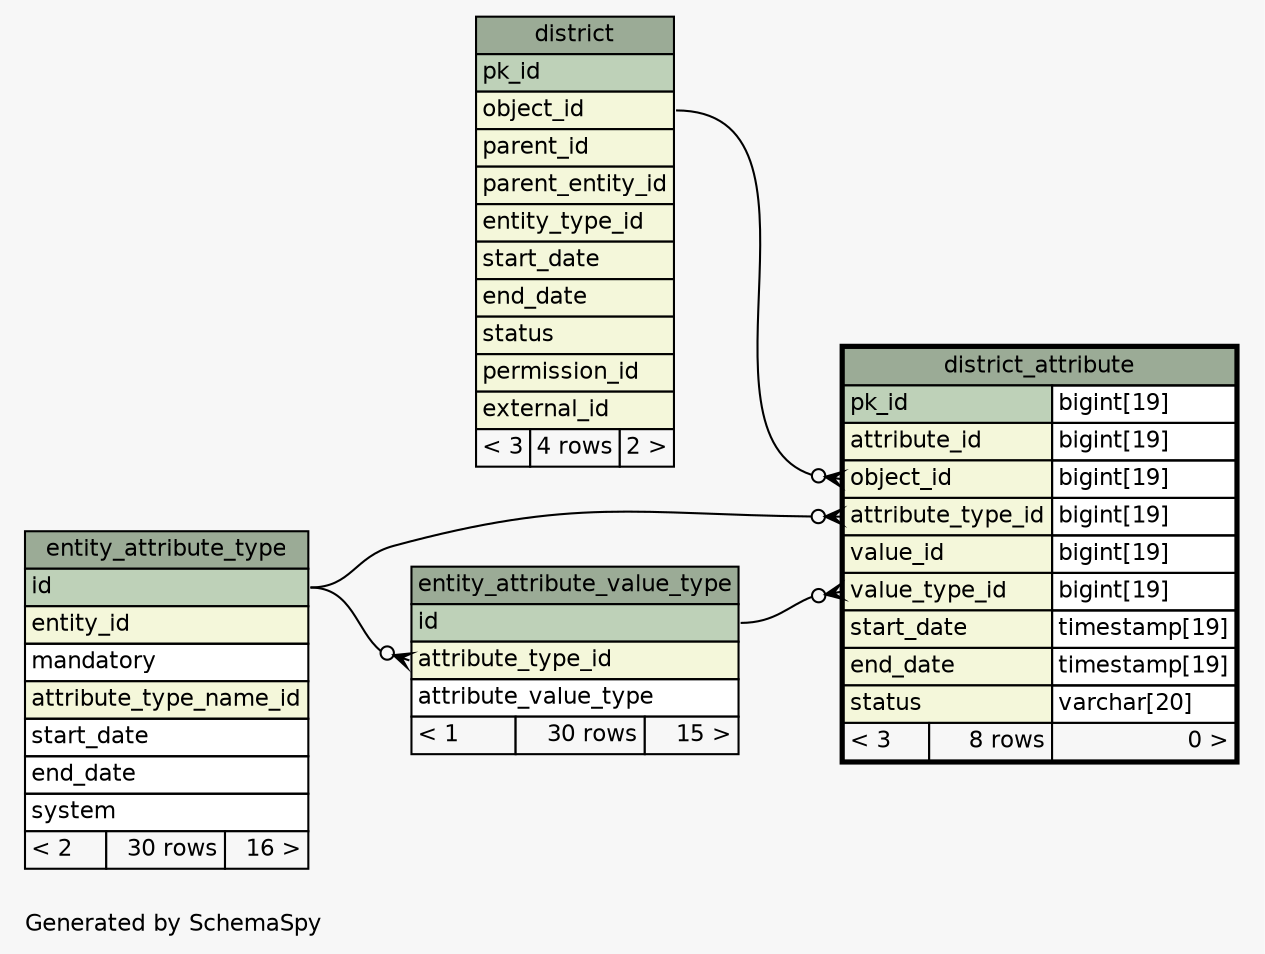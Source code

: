 // dot 2.28.0 on Windows 7 6.1
// SchemaSpy rev 590
digraph "oneDegreeRelationshipsDiagram" {
  graph [
    rankdir="RL"
    bgcolor="#f7f7f7"
    label="\nGenerated by SchemaSpy"
    labeljust="l"
    nodesep="0.18"
    ranksep="0.46"
    fontname="Helvetica"
    fontsize="11"
  ];
  node [
    fontname="Helvetica"
    fontsize="11"
    shape="plaintext"
  ];
  edge [
    arrowsize="0.8"
  ];
  "district_attribute":"attribute_type_id":w -> "entity_attribute_type":"id":e [arrowhead=none dir=back arrowtail=crowodot];
  "district_attribute":"object_id":w -> "district":"object_id":e [arrowhead=none dir=back arrowtail=crowodot];
  "district_attribute":"value_type_id":w -> "entity_attribute_value_type":"id":e [arrowhead=none dir=back arrowtail=crowodot];
  "entity_attribute_value_type":"attribute_type_id":w -> "entity_attribute_type":"id":e [arrowhead=none dir=back arrowtail=crowodot];
  "district" [
    label=<
    <TABLE BORDER="0" CELLBORDER="1" CELLSPACING="0" BGCOLOR="#ffffff">
      <TR><TD COLSPAN="3" BGCOLOR="#9bab96" ALIGN="CENTER">district</TD></TR>
      <TR><TD PORT="pk_id" COLSPAN="3" BGCOLOR="#bed1b8" ALIGN="LEFT">pk_id</TD></TR>
      <TR><TD PORT="object_id" COLSPAN="3" BGCOLOR="#f4f7da" ALIGN="LEFT">object_id</TD></TR>
      <TR><TD PORT="parent_id" COLSPAN="3" BGCOLOR="#f4f7da" ALIGN="LEFT">parent_id</TD></TR>
      <TR><TD PORT="parent_entity_id" COLSPAN="3" BGCOLOR="#f4f7da" ALIGN="LEFT">parent_entity_id</TD></TR>
      <TR><TD PORT="entity_type_id" COLSPAN="3" BGCOLOR="#f4f7da" ALIGN="LEFT">entity_type_id</TD></TR>
      <TR><TD PORT="start_date" COLSPAN="3" BGCOLOR="#f4f7da" ALIGN="LEFT">start_date</TD></TR>
      <TR><TD PORT="end_date" COLSPAN="3" BGCOLOR="#f4f7da" ALIGN="LEFT">end_date</TD></TR>
      <TR><TD PORT="status" COLSPAN="3" BGCOLOR="#f4f7da" ALIGN="LEFT">status</TD></TR>
      <TR><TD PORT="permission_id" COLSPAN="3" BGCOLOR="#f4f7da" ALIGN="LEFT">permission_id</TD></TR>
      <TR><TD PORT="external_id" COLSPAN="3" BGCOLOR="#f4f7da" ALIGN="LEFT">external_id</TD></TR>
      <TR><TD ALIGN="LEFT" BGCOLOR="#f7f7f7">&lt; 3</TD><TD ALIGN="RIGHT" BGCOLOR="#f7f7f7">4 rows</TD><TD ALIGN="RIGHT" BGCOLOR="#f7f7f7">2 &gt;</TD></TR>
    </TABLE>>
    URL="district.html"
    tooltip="district"
  ];
  "district_attribute" [
    label=<
    <TABLE BORDER="2" CELLBORDER="1" CELLSPACING="0" BGCOLOR="#ffffff">
      <TR><TD COLSPAN="3" BGCOLOR="#9bab96" ALIGN="CENTER">district_attribute</TD></TR>
      <TR><TD PORT="pk_id" COLSPAN="2" BGCOLOR="#bed1b8" ALIGN="LEFT">pk_id</TD><TD PORT="pk_id.type" ALIGN="LEFT">bigint[19]</TD></TR>
      <TR><TD PORT="attribute_id" COLSPAN="2" BGCOLOR="#f4f7da" ALIGN="LEFT">attribute_id</TD><TD PORT="attribute_id.type" ALIGN="LEFT">bigint[19]</TD></TR>
      <TR><TD PORT="object_id" COLSPAN="2" BGCOLOR="#f4f7da" ALIGN="LEFT">object_id</TD><TD PORT="object_id.type" ALIGN="LEFT">bigint[19]</TD></TR>
      <TR><TD PORT="attribute_type_id" COLSPAN="2" BGCOLOR="#f4f7da" ALIGN="LEFT">attribute_type_id</TD><TD PORT="attribute_type_id.type" ALIGN="LEFT">bigint[19]</TD></TR>
      <TR><TD PORT="value_id" COLSPAN="2" BGCOLOR="#f4f7da" ALIGN="LEFT">value_id</TD><TD PORT="value_id.type" ALIGN="LEFT">bigint[19]</TD></TR>
      <TR><TD PORT="value_type_id" COLSPAN="2" BGCOLOR="#f4f7da" ALIGN="LEFT">value_type_id</TD><TD PORT="value_type_id.type" ALIGN="LEFT">bigint[19]</TD></TR>
      <TR><TD PORT="start_date" COLSPAN="2" BGCOLOR="#f4f7da" ALIGN="LEFT">start_date</TD><TD PORT="start_date.type" ALIGN="LEFT">timestamp[19]</TD></TR>
      <TR><TD PORT="end_date" COLSPAN="2" BGCOLOR="#f4f7da" ALIGN="LEFT">end_date</TD><TD PORT="end_date.type" ALIGN="LEFT">timestamp[19]</TD></TR>
      <TR><TD PORT="status" COLSPAN="2" BGCOLOR="#f4f7da" ALIGN="LEFT">status</TD><TD PORT="status.type" ALIGN="LEFT">varchar[20]</TD></TR>
      <TR><TD ALIGN="LEFT" BGCOLOR="#f7f7f7">&lt; 3</TD><TD ALIGN="RIGHT" BGCOLOR="#f7f7f7">8 rows</TD><TD ALIGN="RIGHT" BGCOLOR="#f7f7f7">0 &gt;</TD></TR>
    </TABLE>>
    URL="district_attribute.html"
    tooltip="district_attribute"
  ];
  "entity_attribute_type" [
    label=<
    <TABLE BORDER="0" CELLBORDER="1" CELLSPACING="0" BGCOLOR="#ffffff">
      <TR><TD COLSPAN="3" BGCOLOR="#9bab96" ALIGN="CENTER">entity_attribute_type</TD></TR>
      <TR><TD PORT="id" COLSPAN="3" BGCOLOR="#bed1b8" ALIGN="LEFT">id</TD></TR>
      <TR><TD PORT="entity_id" COLSPAN="3" BGCOLOR="#f4f7da" ALIGN="LEFT">entity_id</TD></TR>
      <TR><TD PORT="mandatory" COLSPAN="3" ALIGN="LEFT">mandatory</TD></TR>
      <TR><TD PORT="attribute_type_name_id" COLSPAN="3" BGCOLOR="#f4f7da" ALIGN="LEFT">attribute_type_name_id</TD></TR>
      <TR><TD PORT="start_date" COLSPAN="3" ALIGN="LEFT">start_date</TD></TR>
      <TR><TD PORT="end_date" COLSPAN="3" ALIGN="LEFT">end_date</TD></TR>
      <TR><TD PORT="system" COLSPAN="3" ALIGN="LEFT">system</TD></TR>
      <TR><TD ALIGN="LEFT" BGCOLOR="#f7f7f7">&lt; 2</TD><TD ALIGN="RIGHT" BGCOLOR="#f7f7f7">30 rows</TD><TD ALIGN="RIGHT" BGCOLOR="#f7f7f7">16 &gt;</TD></TR>
    </TABLE>>
    URL="entity_attribute_type.html"
    tooltip="entity_attribute_type"
  ];
  "entity_attribute_value_type" [
    label=<
    <TABLE BORDER="0" CELLBORDER="1" CELLSPACING="0" BGCOLOR="#ffffff">
      <TR><TD COLSPAN="3" BGCOLOR="#9bab96" ALIGN="CENTER">entity_attribute_value_type</TD></TR>
      <TR><TD PORT="id" COLSPAN="3" BGCOLOR="#bed1b8" ALIGN="LEFT">id</TD></TR>
      <TR><TD PORT="attribute_type_id" COLSPAN="3" BGCOLOR="#f4f7da" ALIGN="LEFT">attribute_type_id</TD></TR>
      <TR><TD PORT="attribute_value_type" COLSPAN="3" ALIGN="LEFT">attribute_value_type</TD></TR>
      <TR><TD ALIGN="LEFT" BGCOLOR="#f7f7f7">&lt; 1</TD><TD ALIGN="RIGHT" BGCOLOR="#f7f7f7">30 rows</TD><TD ALIGN="RIGHT" BGCOLOR="#f7f7f7">15 &gt;</TD></TR>
    </TABLE>>
    URL="entity_attribute_value_type.html"
    tooltip="entity_attribute_value_type"
  ];
}
